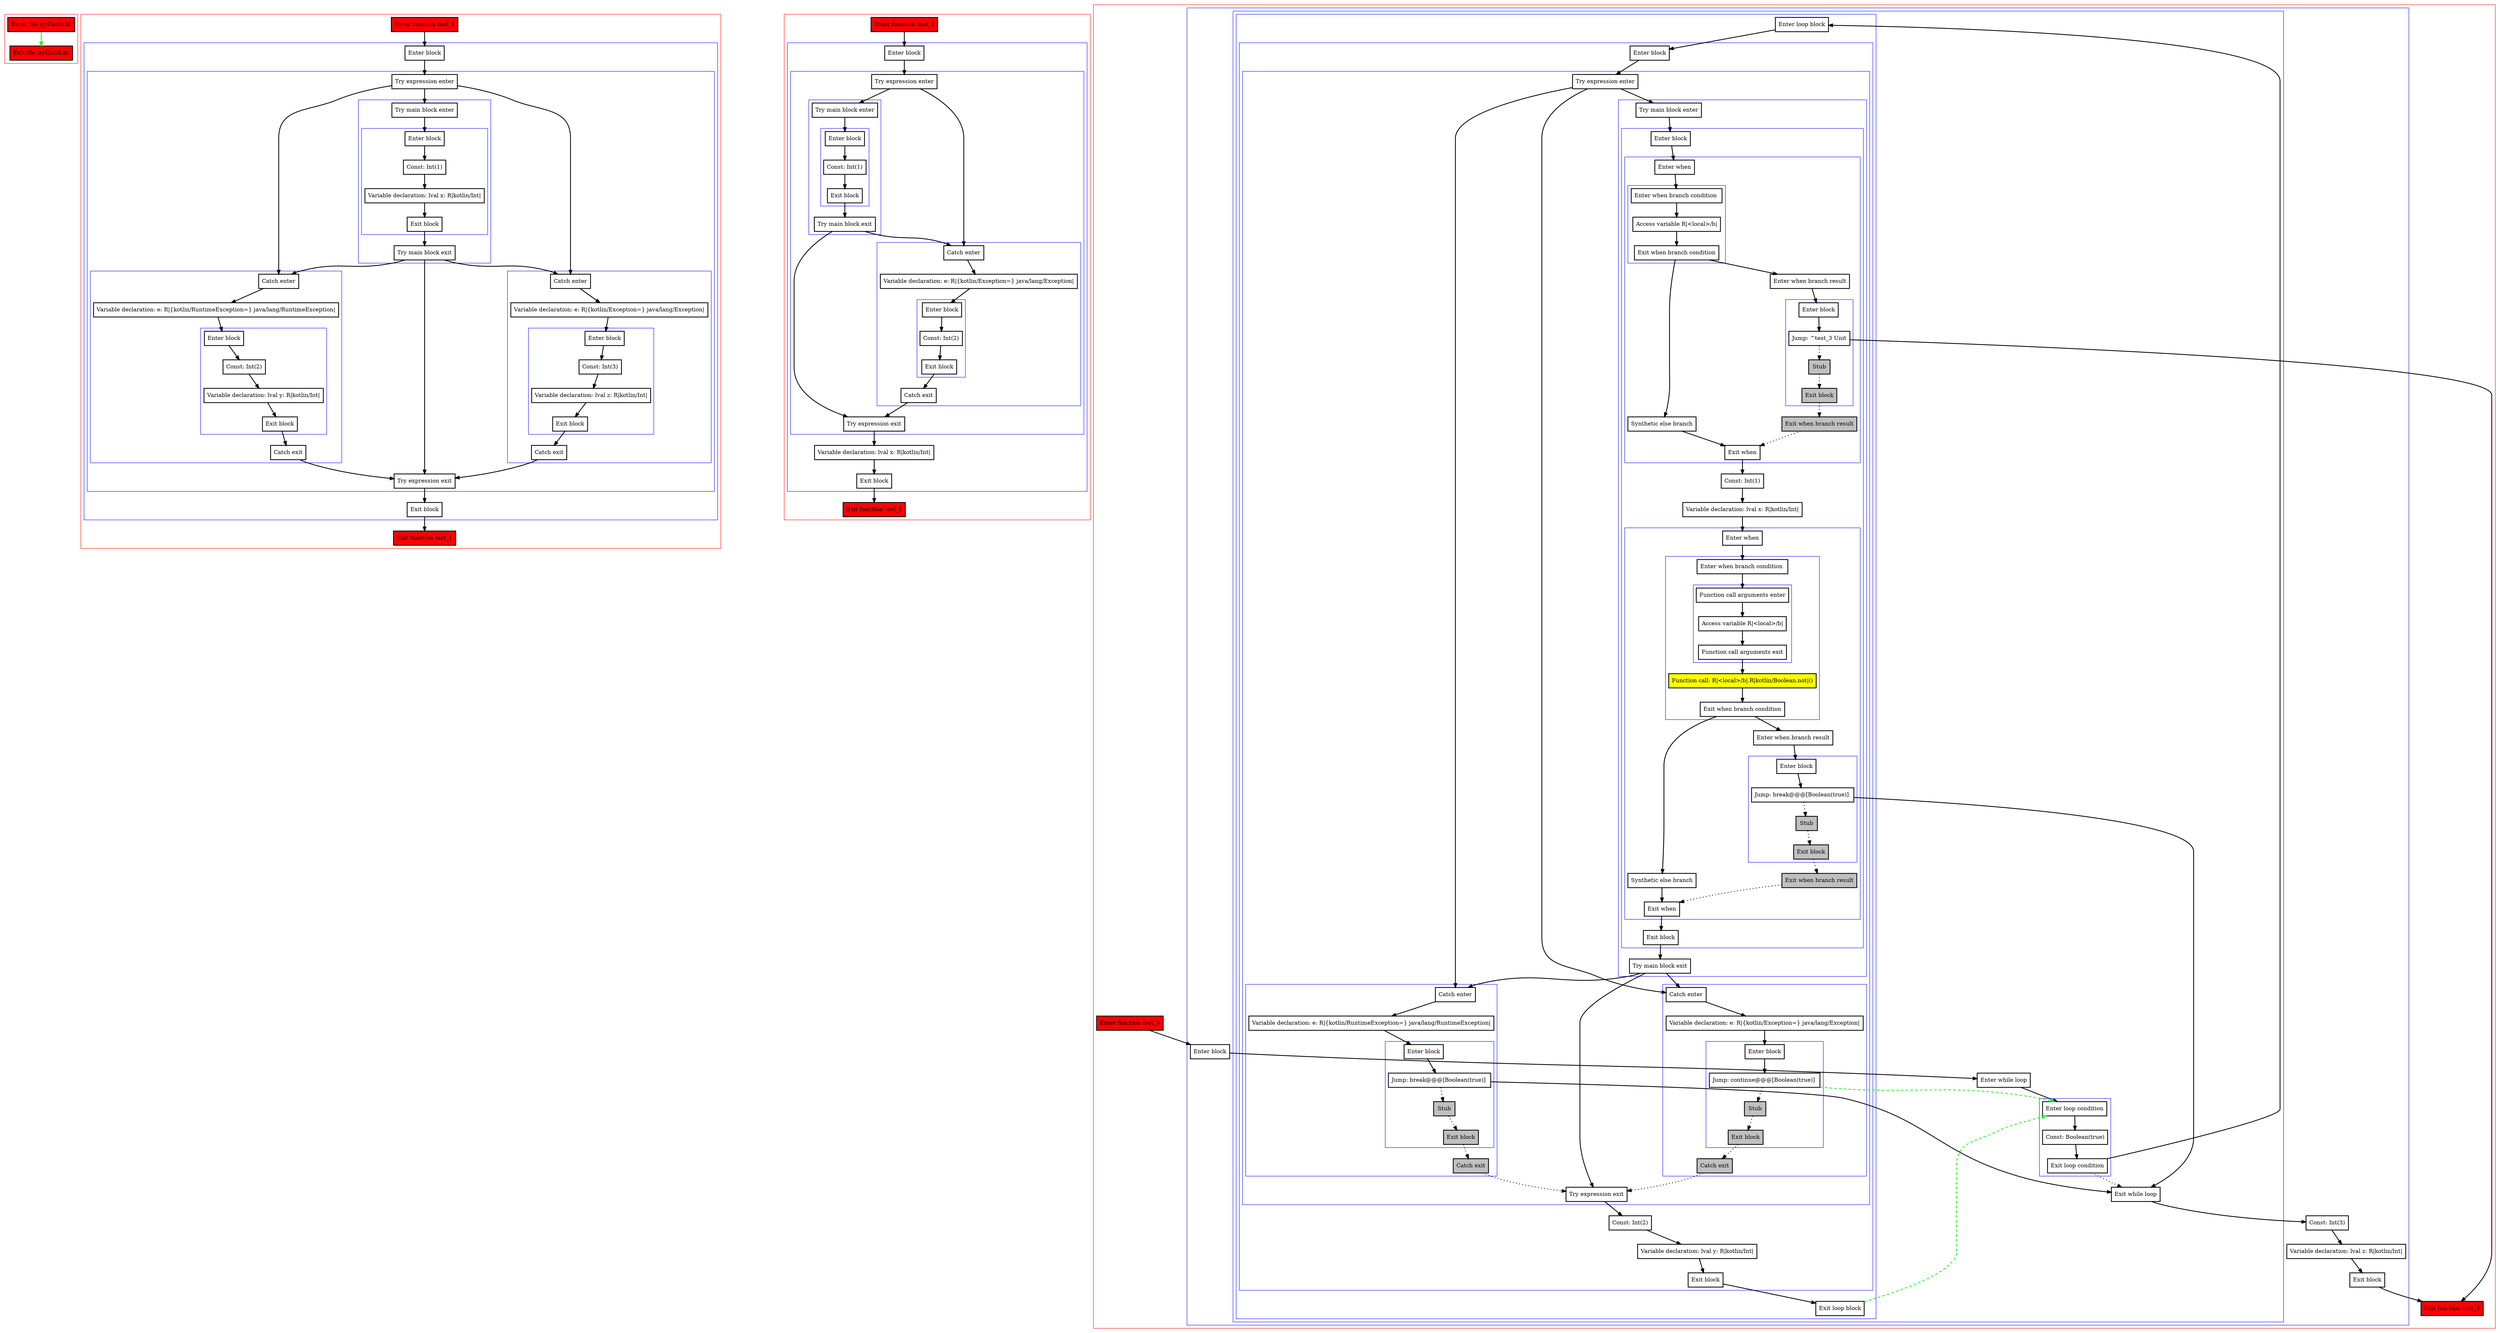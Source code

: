 digraph tryCatch_kt {
    graph [nodesep=3]
    node [shape=box penwidth=2]
    edge [penwidth=2]

    subgraph cluster_0 {
        color=red
        0 [label="Enter file tryCatch.kt" style="filled" fillcolor=red];
        1 [label="Exit file tryCatch.kt" style="filled" fillcolor=red];
    }
    0 -> {1} [color=green];

    subgraph cluster_1 {
        color=red
        2 [label="Enter function test_1" style="filled" fillcolor=red];
        subgraph cluster_2 {
            color=blue
            3 [label="Enter block"];
            subgraph cluster_3 {
                color=blue
                4 [label="Try expression enter"];
                subgraph cluster_4 {
                    color=blue
                    5 [label="Try main block enter"];
                    subgraph cluster_5 {
                        color=blue
                        6 [label="Enter block"];
                        7 [label="Const: Int(1)"];
                        8 [label="Variable declaration: lval x: R|kotlin/Int|"];
                        9 [label="Exit block"];
                    }
                    10 [label="Try main block exit"];
                }
                subgraph cluster_6 {
                    color=blue
                    11 [label="Catch enter"];
                    12 [label="Variable declaration: e: R|{kotlin/RuntimeException=} java/lang/RuntimeException|"];
                    subgraph cluster_7 {
                        color=blue
                        13 [label="Enter block"];
                        14 [label="Const: Int(2)"];
                        15 [label="Variable declaration: lval y: R|kotlin/Int|"];
                        16 [label="Exit block"];
                    }
                    17 [label="Catch exit"];
                }
                subgraph cluster_8 {
                    color=blue
                    18 [label="Catch enter"];
                    19 [label="Variable declaration: e: R|{kotlin/Exception=} java/lang/Exception|"];
                    subgraph cluster_9 {
                        color=blue
                        20 [label="Enter block"];
                        21 [label="Const: Int(3)"];
                        22 [label="Variable declaration: lval z: R|kotlin/Int|"];
                        23 [label="Exit block"];
                    }
                    24 [label="Catch exit"];
                }
                25 [label="Try expression exit"];
            }
            26 [label="Exit block"];
        }
        27 [label="Exit function test_1" style="filled" fillcolor=red];
    }
    2 -> {3};
    3 -> {4};
    4 -> {5 11 18};
    5 -> {6};
    6 -> {7};
    7 -> {8};
    8 -> {9};
    9 -> {10};
    10 -> {11 18 25};
    11 -> {12};
    12 -> {13};
    13 -> {14};
    14 -> {15};
    15 -> {16};
    16 -> {17};
    17 -> {25};
    18 -> {19};
    19 -> {20};
    20 -> {21};
    21 -> {22};
    22 -> {23};
    23 -> {24};
    24 -> {25};
    25 -> {26};
    26 -> {27};

    subgraph cluster_10 {
        color=red
        28 [label="Enter function test_2" style="filled" fillcolor=red];
        subgraph cluster_11 {
            color=blue
            29 [label="Enter block"];
            subgraph cluster_12 {
                color=blue
                30 [label="Try expression enter"];
                subgraph cluster_13 {
                    color=blue
                    31 [label="Try main block enter"];
                    subgraph cluster_14 {
                        color=blue
                        32 [label="Enter block"];
                        33 [label="Const: Int(1)"];
                        34 [label="Exit block"];
                    }
                    35 [label="Try main block exit"];
                }
                subgraph cluster_15 {
                    color=blue
                    36 [label="Catch enter"];
                    37 [label="Variable declaration: e: R|{kotlin/Exception=} java/lang/Exception|"];
                    subgraph cluster_16 {
                        color=blue
                        38 [label="Enter block"];
                        39 [label="Const: Int(2)"];
                        40 [label="Exit block"];
                    }
                    41 [label="Catch exit"];
                }
                42 [label="Try expression exit"];
            }
            43 [label="Variable declaration: lval x: R|kotlin/Int|"];
            44 [label="Exit block"];
        }
        45 [label="Exit function test_2" style="filled" fillcolor=red];
    }
    28 -> {29};
    29 -> {30};
    30 -> {31 36};
    31 -> {32};
    32 -> {33};
    33 -> {34};
    34 -> {35};
    35 -> {36 42};
    36 -> {37};
    37 -> {38};
    38 -> {39};
    39 -> {40};
    40 -> {41};
    41 -> {42};
    42 -> {43};
    43 -> {44};
    44 -> {45};

    subgraph cluster_17 {
        color=red
        46 [label="Enter function test_3" style="filled" fillcolor=red];
        subgraph cluster_18 {
            color=blue
            47 [label="Enter block"];
            subgraph cluster_19 {
                color=blue
                48 [label="Enter while loop"];
                subgraph cluster_20 {
                    color=blue
                    49 [label="Enter loop condition"];
                    50 [label="Const: Boolean(true)"];
                    51 [label="Exit loop condition"];
                }
                subgraph cluster_21 {
                    color=blue
                    52 [label="Enter loop block"];
                    subgraph cluster_22 {
                        color=blue
                        53 [label="Enter block"];
                        subgraph cluster_23 {
                            color=blue
                            54 [label="Try expression enter"];
                            subgraph cluster_24 {
                                color=blue
                                55 [label="Try main block enter"];
                                subgraph cluster_25 {
                                    color=blue
                                    56 [label="Enter block"];
                                    subgraph cluster_26 {
                                        color=blue
                                        57 [label="Enter when"];
                                        subgraph cluster_27 {
                                            color=blue
                                            58 [label="Enter when branch condition "];
                                            59 [label="Access variable R|<local>/b|"];
                                            60 [label="Exit when branch condition"];
                                        }
                                        61 [label="Synthetic else branch"];
                                        62 [label="Enter when branch result"];
                                        subgraph cluster_28 {
                                            color=blue
                                            63 [label="Enter block"];
                                            64 [label="Jump: ^test_3 Unit"];
                                            65 [label="Stub" style="filled" fillcolor=gray];
                                            66 [label="Exit block" style="filled" fillcolor=gray];
                                        }
                                        67 [label="Exit when branch result" style="filled" fillcolor=gray];
                                        68 [label="Exit when"];
                                    }
                                    69 [label="Const: Int(1)"];
                                    70 [label="Variable declaration: lval x: R|kotlin/Int|"];
                                    subgraph cluster_29 {
                                        color=blue
                                        71 [label="Enter when"];
                                        subgraph cluster_30 {
                                            color=blue
                                            72 [label="Enter when branch condition "];
                                            subgraph cluster_31 {
                                                color=blue
                                                73 [label="Function call arguments enter"];
                                                74 [label="Access variable R|<local>/b|"];
                                                75 [label="Function call arguments exit"];
                                            }
                                            76 [label="Function call: R|<local>/b|.R|kotlin/Boolean.not|()" style="filled" fillcolor=yellow];
                                            77 [label="Exit when branch condition"];
                                        }
                                        78 [label="Synthetic else branch"];
                                        79 [label="Enter when branch result"];
                                        subgraph cluster_32 {
                                            color=blue
                                            80 [label="Enter block"];
                                            81 [label="Jump: break@@@[Boolean(true)] "];
                                            82 [label="Stub" style="filled" fillcolor=gray];
                                            83 [label="Exit block" style="filled" fillcolor=gray];
                                        }
                                        84 [label="Exit when branch result" style="filled" fillcolor=gray];
                                        85 [label="Exit when"];
                                    }
                                    86 [label="Exit block"];
                                }
                                87 [label="Try main block exit"];
                            }
                            subgraph cluster_33 {
                                color=blue
                                88 [label="Catch enter"];
                                89 [label="Variable declaration: e: R|{kotlin/Exception=} java/lang/Exception|"];
                                subgraph cluster_34 {
                                    color=blue
                                    90 [label="Enter block"];
                                    91 [label="Jump: continue@@@[Boolean(true)] "];
                                    92 [label="Stub" style="filled" fillcolor=gray];
                                    93 [label="Exit block" style="filled" fillcolor=gray];
                                }
                                94 [label="Catch exit" style="filled" fillcolor=gray];
                            }
                            subgraph cluster_35 {
                                color=blue
                                95 [label="Catch enter"];
                                96 [label="Variable declaration: e: R|{kotlin/RuntimeException=} java/lang/RuntimeException|"];
                                subgraph cluster_36 {
                                    color=blue
                                    97 [label="Enter block"];
                                    98 [label="Jump: break@@@[Boolean(true)] "];
                                    99 [label="Stub" style="filled" fillcolor=gray];
                                    100 [label="Exit block" style="filled" fillcolor=gray];
                                }
                                101 [label="Catch exit" style="filled" fillcolor=gray];
                            }
                            102 [label="Try expression exit"];
                        }
                        103 [label="Const: Int(2)"];
                        104 [label="Variable declaration: lval y: R|kotlin/Int|"];
                        105 [label="Exit block"];
                    }
                    106 [label="Exit loop block"];
                }
                107 [label="Exit while loop"];
            }
            108 [label="Const: Int(3)"];
            109 [label="Variable declaration: lval z: R|kotlin/Int|"];
            110 [label="Exit block"];
        }
        111 [label="Exit function test_3" style="filled" fillcolor=red];
    }
    46 -> {47};
    47 -> {48};
    48 -> {49};
    49 -> {50};
    50 -> {51};
    51 -> {52};
    51 -> {107} [style=dotted];
    52 -> {53};
    53 -> {54};
    54 -> {55 88 95};
    55 -> {56};
    56 -> {57};
    57 -> {58};
    58 -> {59};
    59 -> {60};
    60 -> {61 62};
    61 -> {68};
    62 -> {63};
    63 -> {64};
    64 -> {111};
    64 -> {65} [style=dotted];
    65 -> {66} [style=dotted];
    66 -> {67} [style=dotted];
    67 -> {68} [style=dotted];
    68 -> {69};
    69 -> {70};
    70 -> {71};
    71 -> {72};
    72 -> {73};
    73 -> {74};
    74 -> {75};
    75 -> {76};
    76 -> {77};
    77 -> {78 79};
    78 -> {85};
    79 -> {80};
    80 -> {81};
    81 -> {107};
    81 -> {82} [style=dotted];
    82 -> {83} [style=dotted];
    83 -> {84} [style=dotted];
    84 -> {85} [style=dotted];
    85 -> {86};
    86 -> {87};
    87 -> {88 95 102};
    88 -> {89};
    89 -> {90};
    90 -> {91};
    91 -> {49} [color=green style=dashed];
    91 -> {92} [style=dotted];
    92 -> {93} [style=dotted];
    93 -> {94} [style=dotted];
    94 -> {102} [style=dotted];
    95 -> {96};
    96 -> {97};
    97 -> {98};
    98 -> {107};
    98 -> {99} [style=dotted];
    99 -> {100} [style=dotted];
    100 -> {101} [style=dotted];
    101 -> {102} [style=dotted];
    102 -> {103};
    103 -> {104};
    104 -> {105};
    105 -> {106};
    106 -> {49} [color=green style=dashed];
    107 -> {108};
    108 -> {109};
    109 -> {110};
    110 -> {111};

}
